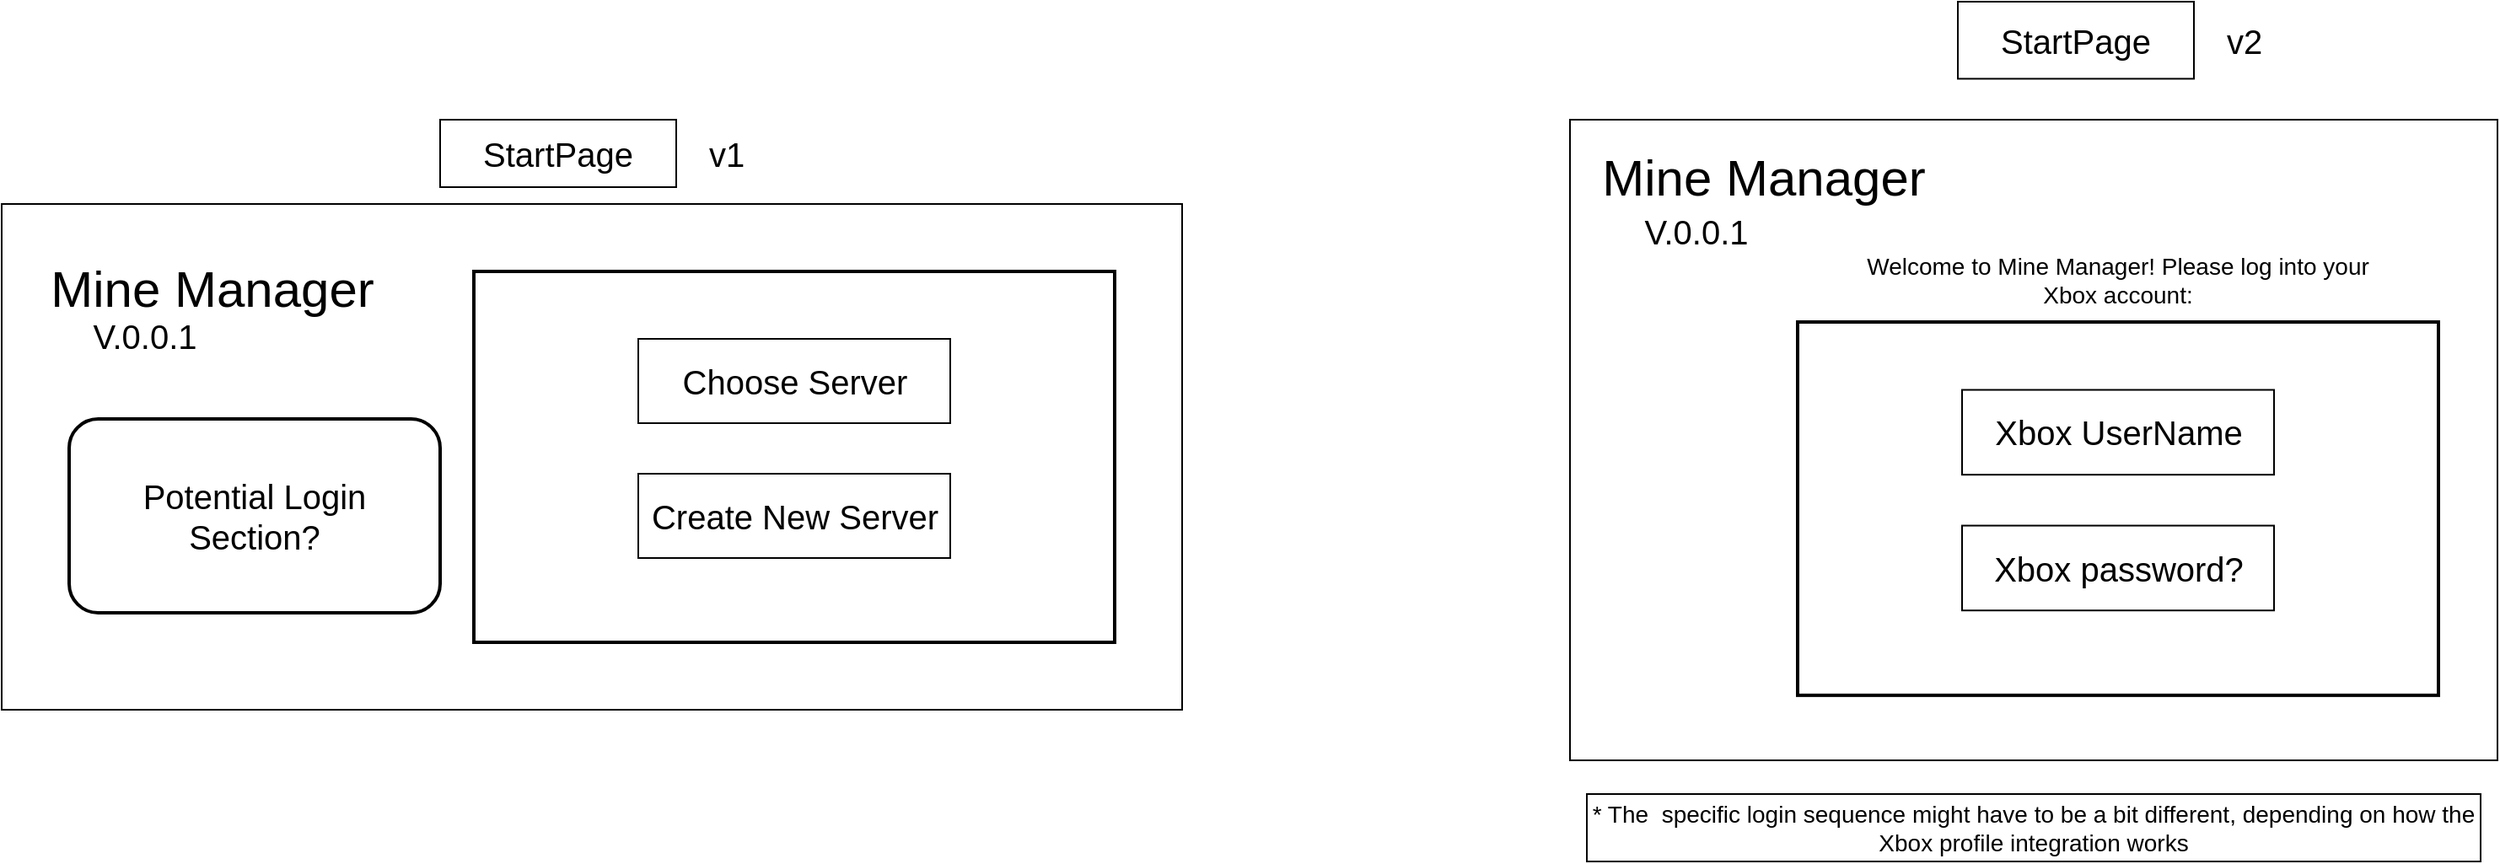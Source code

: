 <mxfile version="20.5.3" type="github">
  <diagram id="2XXeRItCH8uOyoJOFIRZ" name="Page-1">
    <mxGraphModel dx="1730" dy="2012" grid="1" gridSize="10" guides="1" tooltips="1" connect="1" arrows="1" fold="1" page="1" pageScale="1" pageWidth="850" pageHeight="1100" math="0" shadow="0">
      <root>
        <mxCell id="0" />
        <mxCell id="1" parent="0" />
        <mxCell id="UEncbRYaiT28Zr6wl8QN-14" value="" style="group" parent="1" vertex="1" connectable="0">
          <mxGeometry x="100" y="30" width="700" height="350" as="geometry" />
        </mxCell>
        <mxCell id="UEncbRYaiT28Zr6wl8QN-2" value="" style="rounded=0;whiteSpace=wrap;html=1;" parent="UEncbRYaiT28Zr6wl8QN-14" vertex="1">
          <mxGeometry y="50" width="700" height="300" as="geometry" />
        </mxCell>
        <mxCell id="UEncbRYaiT28Zr6wl8QN-3" value="&lt;font style=&quot;font-size: 30px&quot;&gt;Mine Manager&lt;/font&gt;" style="text;html=1;strokeColor=none;fillColor=none;align=center;verticalAlign=middle;whiteSpace=wrap;rounded=0;strokeWidth=2;" parent="UEncbRYaiT28Zr6wl8QN-14" vertex="1">
          <mxGeometry x="20" y="70" width="210" height="60" as="geometry" />
        </mxCell>
        <mxCell id="UEncbRYaiT28Zr6wl8QN-6" value="&lt;font style=&quot;font-size: 20px&quot;&gt;V.0.0.1&lt;/font&gt;" style="text;html=1;strokeColor=none;fillColor=none;align=center;verticalAlign=middle;whiteSpace=wrap;rounded=0;fontSize=30;" parent="UEncbRYaiT28Zr6wl8QN-14" vertex="1">
          <mxGeometry x="10" y="110" width="150" height="30" as="geometry" />
        </mxCell>
        <mxCell id="UEncbRYaiT28Zr6wl8QN-7" value="" style="rounded=0;whiteSpace=wrap;html=1;fontSize=20;strokeColor=default;strokeWidth=2;" parent="UEncbRYaiT28Zr6wl8QN-14" vertex="1">
          <mxGeometry x="280" y="90" width="380" height="220" as="geometry" />
        </mxCell>
        <mxCell id="UEncbRYaiT28Zr6wl8QN-8" value="Choose Server" style="text;html=1;strokeColor=default;fillColor=none;align=center;verticalAlign=middle;whiteSpace=wrap;rounded=0;fontSize=20;" parent="UEncbRYaiT28Zr6wl8QN-14" vertex="1">
          <mxGeometry x="377.5" y="130" width="185" height="50" as="geometry" />
        </mxCell>
        <mxCell id="UEncbRYaiT28Zr6wl8QN-9" value="Create New Server" style="text;html=1;strokeColor=default;fillColor=none;align=center;verticalAlign=middle;whiteSpace=wrap;rounded=0;fontSize=20;" parent="UEncbRYaiT28Zr6wl8QN-14" vertex="1">
          <mxGeometry x="377.5" y="210" width="185" height="50" as="geometry" />
        </mxCell>
        <mxCell id="UEncbRYaiT28Zr6wl8QN-11" value="Potential Login &lt;br&gt;Section?" style="rounded=1;whiteSpace=wrap;html=1;fontSize=20;strokeColor=default;strokeWidth=2;" parent="UEncbRYaiT28Zr6wl8QN-14" vertex="1">
          <mxGeometry x="40" y="177.5" width="220" height="115" as="geometry" />
        </mxCell>
        <mxCell id="UEncbRYaiT28Zr6wl8QN-12" value="StartPage" style="text;html=1;strokeColor=default;fillColor=none;align=center;verticalAlign=middle;whiteSpace=wrap;rounded=0;fontSize=20;" parent="UEncbRYaiT28Zr6wl8QN-14" vertex="1">
          <mxGeometry x="260" width="140" height="40" as="geometry" />
        </mxCell>
        <mxCell id="UEncbRYaiT28Zr6wl8QN-13" value="v1" style="text;html=1;strokeColor=none;fillColor=none;align=center;verticalAlign=middle;whiteSpace=wrap;rounded=0;fontSize=20;" parent="UEncbRYaiT28Zr6wl8QN-14" vertex="1">
          <mxGeometry x="400" y="5" width="60" height="30" as="geometry" />
        </mxCell>
        <mxCell id="QZ7w9EDcwbM6jEZ6R1zy-19" value="" style="group" vertex="1" connectable="0" parent="1">
          <mxGeometry x="1030" y="-40" width="550" height="510" as="geometry" />
        </mxCell>
        <mxCell id="QZ7w9EDcwbM6jEZ6R1zy-4" value="" style="rounded=0;whiteSpace=wrap;html=1;" vertex="1" parent="QZ7w9EDcwbM6jEZ6R1zy-19">
          <mxGeometry y="70" width="550" height="380" as="geometry" />
        </mxCell>
        <mxCell id="QZ7w9EDcwbM6jEZ6R1zy-11" value="StartPage" style="text;html=1;strokeColor=default;fillColor=none;align=center;verticalAlign=middle;whiteSpace=wrap;rounded=0;fontSize=20;" vertex="1" parent="QZ7w9EDcwbM6jEZ6R1zy-19">
          <mxGeometry x="230" width="140" height="45.714" as="geometry" />
        </mxCell>
        <mxCell id="QZ7w9EDcwbM6jEZ6R1zy-12" value="v2&lt;br&gt;" style="text;html=1;strokeColor=none;fillColor=none;align=center;verticalAlign=middle;whiteSpace=wrap;rounded=0;fontSize=20;" vertex="1" parent="QZ7w9EDcwbM6jEZ6R1zy-19">
          <mxGeometry x="370" y="5.714" width="60" height="34.286" as="geometry" />
        </mxCell>
        <mxCell id="QZ7w9EDcwbM6jEZ6R1zy-14" value="" style="group" vertex="1" connectable="0" parent="QZ7w9EDcwbM6jEZ6R1zy-19">
          <mxGeometry y="70" width="220" height="80" as="geometry" />
        </mxCell>
        <mxCell id="QZ7w9EDcwbM6jEZ6R1zy-5" value="&lt;font style=&quot;font-size: 30px&quot;&gt;Mine Manager&lt;/font&gt;" style="text;html=1;strokeColor=none;fillColor=none;align=center;verticalAlign=middle;whiteSpace=wrap;rounded=0;strokeWidth=2;" vertex="1" parent="QZ7w9EDcwbM6jEZ6R1zy-14">
          <mxGeometry x="10" width="210" height="68.571" as="geometry" />
        </mxCell>
        <mxCell id="QZ7w9EDcwbM6jEZ6R1zy-6" value="&lt;font style=&quot;font-size: 20px&quot;&gt;V.0.0.1&lt;/font&gt;" style="text;html=1;strokeColor=none;fillColor=none;align=center;verticalAlign=middle;whiteSpace=wrap;rounded=0;fontSize=30;" vertex="1" parent="QZ7w9EDcwbM6jEZ6R1zy-14">
          <mxGeometry y="45.714" width="150" height="34.286" as="geometry" />
        </mxCell>
        <mxCell id="QZ7w9EDcwbM6jEZ6R1zy-15" value="" style="group" vertex="1" connectable="0" parent="QZ7w9EDcwbM6jEZ6R1zy-19">
          <mxGeometry x="135" y="190" width="380" height="221.43" as="geometry" />
        </mxCell>
        <mxCell id="QZ7w9EDcwbM6jEZ6R1zy-7" value="" style="rounded=0;whiteSpace=wrap;html=1;fontSize=20;strokeColor=default;strokeWidth=2;" vertex="1" parent="QZ7w9EDcwbM6jEZ6R1zy-15">
          <mxGeometry width="380" height="221.43" as="geometry" />
        </mxCell>
        <mxCell id="QZ7w9EDcwbM6jEZ6R1zy-8" value="Xbox UserName" style="text;html=1;strokeColor=default;fillColor=none;align=center;verticalAlign=middle;whiteSpace=wrap;rounded=0;fontSize=20;" vertex="1" parent="QZ7w9EDcwbM6jEZ6R1zy-15">
          <mxGeometry x="97.5" y="40.26" width="185" height="50.325" as="geometry" />
        </mxCell>
        <mxCell id="QZ7w9EDcwbM6jEZ6R1zy-9" value="Xbox password?" style="text;html=1;strokeColor=default;fillColor=none;align=center;verticalAlign=middle;whiteSpace=wrap;rounded=0;fontSize=20;" vertex="1" parent="QZ7w9EDcwbM6jEZ6R1zy-15">
          <mxGeometry x="97.5" y="120.78" width="185" height="50.325" as="geometry" />
        </mxCell>
        <mxCell id="QZ7w9EDcwbM6jEZ6R1zy-17" value="&lt;font style=&quot;font-size: 14px;&quot;&gt;Welcome to Mine Manager! Please log into your Xbox account:&lt;/font&gt;" style="text;html=1;strokeColor=none;fillColor=none;align=center;verticalAlign=middle;whiteSpace=wrap;rounded=0;" vertex="1" parent="QZ7w9EDcwbM6jEZ6R1zy-19">
          <mxGeometry x="170" y="150" width="310" height="30" as="geometry" />
        </mxCell>
        <mxCell id="QZ7w9EDcwbM6jEZ6R1zy-18" value="* The&amp;nbsp; specific login sequence might have to be a bit different, depending on how the Xbox profile integration works" style="text;html=1;strokeColor=default;fillColor=default;align=center;verticalAlign=middle;whiteSpace=wrap;rounded=0;fontSize=14;" vertex="1" parent="QZ7w9EDcwbM6jEZ6R1zy-19">
          <mxGeometry x="10" y="470" width="530" height="40" as="geometry" />
        </mxCell>
      </root>
    </mxGraphModel>
  </diagram>
</mxfile>
